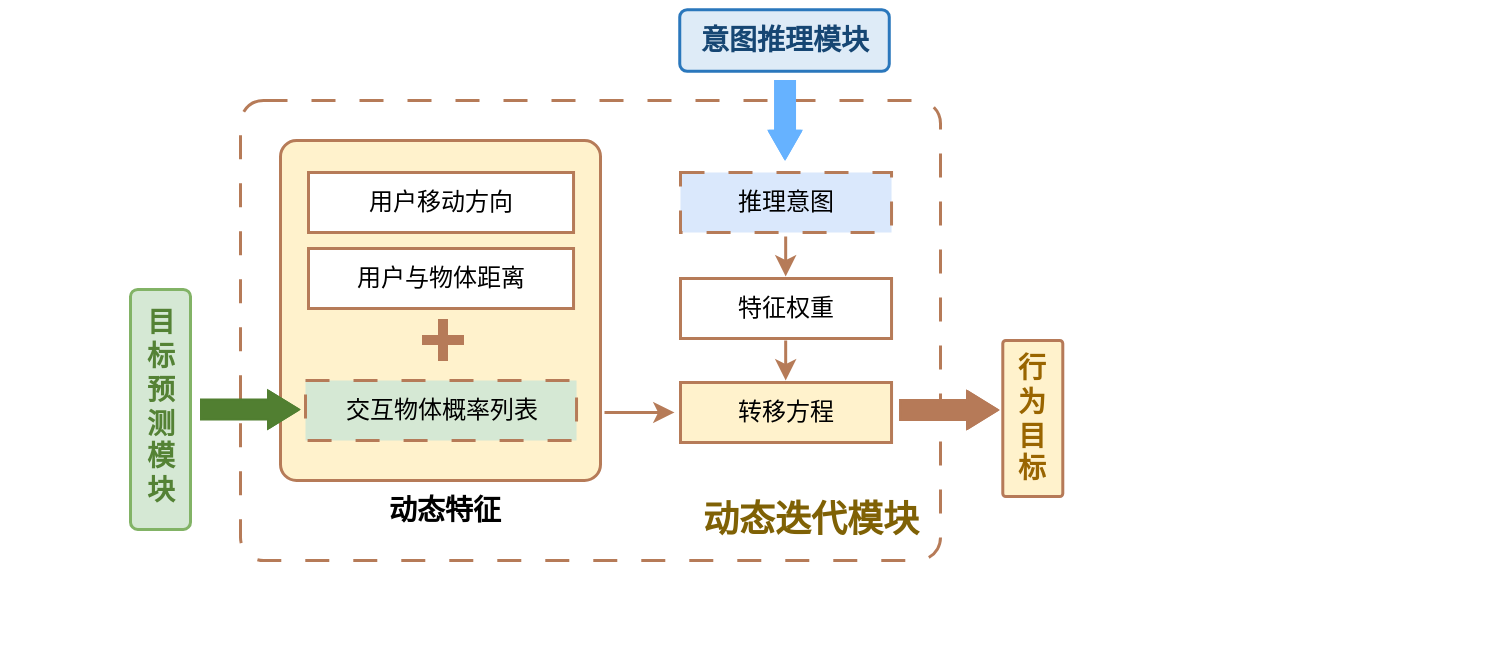 <mxfile version="26.2.12">
  <diagram name="第 1 页" id="IHrRUHvAIByenZGupFI2">
    <mxGraphModel dx="1714" dy="1095" grid="1" gridSize="10" guides="1" tooltips="1" connect="1" arrows="1" fold="1" page="1" pageScale="1" pageWidth="827" pageHeight="1169" math="0" shadow="0">
      <root>
        <mxCell id="0" />
        <mxCell id="1" parent="0" />
        <mxCell id="gqABDY-obWV05rKZeFv9-60" value="" style="rounded=1;arcSize=5;whiteSpace=wrap;html=1;fillColor=light-dark(#ffffff, #1f2f1e);strokeColor=light-dark(#b67b58, #5c79a3);dashed=1;strokeWidth=1.5;dashPattern=8 8;" parent="1" vertex="1">
          <mxGeometry x="240" y="240" width="350" height="230" as="geometry" />
        </mxCell>
        <mxCell id="gqABDY-obWV05rKZeFv9-2" value="" style="rounded=1;arcSize=5;whiteSpace=wrap;html=1;fillColor=#fff2cc;strokeColor=light-dark(#b67b58, #6d5100);strokeWidth=1.5;" parent="1" vertex="1">
          <mxGeometry x="260" y="260" width="160" height="170" as="geometry" />
        </mxCell>
        <mxCell id="gqABDY-obWV05rKZeFv9-5" value="&lt;font style=&quot;font-size: 18px;&quot; face=&quot;Times New Roman&quot;&gt;动态迭代模块&lt;/font&gt;" style="text;html=1;align=center;verticalAlign=middle;resizable=0;points=[];autosize=1;strokeColor=none;fillColor=none;fontColor=light-dark(#7f6105, #69c195);fontStyle=1" parent="1" vertex="1">
          <mxGeometry x="460" y="430" width="130" height="40" as="geometry" />
        </mxCell>
        <mxCell id="gqABDY-obWV05rKZeFv9-10" value="" style="group" parent="1" vertex="1" connectable="0">
          <mxGeometry x="120" y="370" width="100" height="84.45" as="geometry" />
        </mxCell>
        <mxCell id="gqABDY-obWV05rKZeFv9-11" value="" style="rounded=1;arcSize=12;whiteSpace=wrap;html=1;fillColor=#d5e8d4;strokeColor=#82b366;align=center;verticalAlign=middle;fontFamily=Helvetica;fontSize=12;strokeWidth=1.5;" parent="gqABDY-obWV05rKZeFv9-10" vertex="1">
          <mxGeometry x="65" y="-35.55" width="30" height="120" as="geometry" />
        </mxCell>
        <mxCell id="gqABDY-obWV05rKZeFv9-13" value="&lt;font style=&quot;font-size: 14px;&quot; face=&quot;Times New Roman&quot;&gt;目&lt;/font&gt;&lt;div&gt;&lt;font style=&quot;font-size: 14px;&quot; face=&quot;Times New Roman&quot;&gt;标&lt;/font&gt;&lt;/div&gt;&lt;div&gt;&lt;font style=&quot;font-size: 14px;&quot; face=&quot;Times New Roman&quot;&gt;预&lt;/font&gt;&lt;/div&gt;&lt;div&gt;&lt;font style=&quot;font-size: 14px;&quot; face=&quot;Times New Roman&quot;&gt;测&lt;/font&gt;&lt;/div&gt;&lt;div&gt;&lt;font style=&quot;font-size: 14px;&quot; face=&quot;Times New Roman&quot;&gt;模&lt;/font&gt;&lt;/div&gt;&lt;div&gt;&lt;font style=&quot;font-size: 14px;&quot; face=&quot;Times New Roman&quot;&gt;块&lt;/font&gt;&lt;/div&gt;" style="text;html=1;align=center;verticalAlign=middle;resizable=0;points=[];autosize=1;strokeColor=none;fillColor=none;fontColor=light-dark(#548235, #69c195);fontStyle=1" parent="gqABDY-obWV05rKZeFv9-10" vertex="1">
          <mxGeometry x="60" y="-30.55" width="40" height="110" as="geometry" />
        </mxCell>
        <mxCell id="gqABDY-obWV05rKZeFv9-15" value="" style="shape=flexArrow;endArrow=classic;html=1;rounded=0;fillColor=light-dark(#517f31, #2566a8);strokeColor=light-dark(#517f31, #ededed);endWidth=8.046;endSize=4.834;" parent="1" edge="1">
          <mxGeometry width="50" height="50" relative="1" as="geometry">
            <mxPoint x="220" y="394.8" as="sourcePoint" />
            <mxPoint x="270" y="394.8" as="targetPoint" />
            <Array as="points">
              <mxPoint x="230" y="394.8" />
            </Array>
          </mxGeometry>
        </mxCell>
        <mxCell id="gqABDY-obWV05rKZeFv9-16" value="" style="group;fillColor=#d5e8d4;strokeColor=light-dark(#b67b58, #446e2c);dashed=1;dashPattern=8 8;strokeWidth=1.5;" parent="1" vertex="1" connectable="0">
          <mxGeometry x="272.5" y="380" width="135.52" height="30" as="geometry" />
        </mxCell>
        <mxCell id="gqABDY-obWV05rKZeFv9-18" value="交互物体概率列表" style="text;html=1;align=center;verticalAlign=middle;whiteSpace=wrap;rounded=0;" parent="gqABDY-obWV05rKZeFv9-16" vertex="1">
          <mxGeometry y="7.5" width="135.52" height="15" as="geometry" />
        </mxCell>
        <mxCell id="gqABDY-obWV05rKZeFv9-23" value="" style="group;strokeWidth=1.5;" parent="1" vertex="1" connectable="0">
          <mxGeometry x="274" y="276" width="132.52" height="30" as="geometry" />
        </mxCell>
        <mxCell id="gqABDY-obWV05rKZeFv9-24" value="" style="verticalLabelPosition=bottom;verticalAlign=top;html=1;shape=mxgraph.basic.rect;fillColor2=none;strokeWidth=1.5;size=20;indent=5;strokeColor=light-dark(#b67b58, #6d5100);align=center;fontFamily=Helvetica;fontSize=12;fillColor=default;" parent="gqABDY-obWV05rKZeFv9-23" vertex="1">
          <mxGeometry width="132.52" height="30" as="geometry" />
        </mxCell>
        <mxCell id="gqABDY-obWV05rKZeFv9-25" value="用户移动方向" style="text;html=1;align=center;verticalAlign=middle;whiteSpace=wrap;rounded=0;" parent="gqABDY-obWV05rKZeFv9-23" vertex="1">
          <mxGeometry y="7.5" width="132.52" height="15" as="geometry" />
        </mxCell>
        <mxCell id="gqABDY-obWV05rKZeFv9-27" value="" style="shape=cross;whiteSpace=wrap;html=1;fillColor=light-dark(#b67b58, #ededed);strokeColor=light-dark(#b67b58, #ededed);aspect=fixed;" parent="1" vertex="1">
          <mxGeometry x="331.5" y="350" width="20" height="20" as="geometry" />
        </mxCell>
        <mxCell id="gqABDY-obWV05rKZeFv9-28" value="&lt;font style=&quot;font-size: 14px;&quot;&gt;&lt;b style=&quot;&quot;&gt;动态特征&lt;/b&gt;&lt;/font&gt;" style="text;html=1;align=center;verticalAlign=middle;resizable=0;points=[];autosize=1;strokeColor=none;fillColor=none;" parent="1" vertex="1">
          <mxGeometry x="301.5" y="430" width="80" height="30" as="geometry" />
        </mxCell>
        <mxCell id="gqABDY-obWV05rKZeFv9-30" value="" style="endArrow=classic;html=1;rounded=1;strokeColor=light-dark(#b67b58, #28ab6a);align=center;verticalAlign=middle;fontFamily=Helvetica;fontSize=11;fontColor=default;labelBackgroundColor=default;curved=0;fillColor=#1ba1e2;strokeWidth=1.5;" parent="1" edge="1">
          <mxGeometry width="50" height="50" relative="1" as="geometry">
            <mxPoint x="422" y="396" as="sourcePoint" />
            <mxPoint x="457" y="396" as="targetPoint" />
          </mxGeometry>
        </mxCell>
        <mxCell id="gqABDY-obWV05rKZeFv9-32" value="" style="group" parent="1" vertex="1" connectable="0">
          <mxGeometry x="450" y="190" width="110" height="40" as="geometry" />
        </mxCell>
        <mxCell id="gqABDY-obWV05rKZeFv9-33" value="" style="rounded=1;arcSize=12;whiteSpace=wrap;html=1;fillColor=light-dark(#deebf7, #1d293b);strokeColor=light-dark(#2a77bc, #5c79a3);align=center;verticalAlign=middle;fontFamily=Helvetica;fontSize=12;fontColor=default;strokeWidth=1.5;" parent="gqABDY-obWV05rKZeFv9-32" vertex="1">
          <mxGeometry x="9.625" y="4.6" width="104.762" height="30.8" as="geometry" />
        </mxCell>
        <mxCell id="gqABDY-obWV05rKZeFv9-34" value="&lt;font style=&quot;font-size: 14px;&quot;&gt;意图推理模块&lt;/font&gt;" style="text;html=1;align=center;verticalAlign=middle;resizable=0;points=[];autosize=1;strokeColor=none;fillColor=none;fontColor=light-dark(#164673, #69c195);fontStyle=1" parent="gqABDY-obWV05rKZeFv9-32" vertex="1">
          <mxGeometry x="7.002" y="4.6" width="110" height="30" as="geometry" />
        </mxCell>
        <mxCell id="gqABDY-obWV05rKZeFv9-35" value="" style="shape=flexArrow;endArrow=classic;html=1;rounded=0;fillColor=#66B2FF;strokeColor=light-dark(#66b2ff, #ededed);endWidth=5.2;endSize=4.356;" parent="1" edge="1">
          <mxGeometry width="50" height="50" relative="1" as="geometry">
            <mxPoint x="512.52" y="230" as="sourcePoint" />
            <mxPoint x="512.52" y="270" as="targetPoint" />
            <Array as="points">
              <mxPoint x="512.52" y="241.676" />
            </Array>
          </mxGeometry>
        </mxCell>
        <mxCell id="gqABDY-obWV05rKZeFv9-48" value="" style="group;" parent="1" vertex="1" connectable="0">
          <mxGeometry x="406.517" y="300" width="455.263" height="223" as="geometry" />
        </mxCell>
        <mxCell id="gqABDY-obWV05rKZeFv9-58" value="" style="shape=flexArrow;endArrow=classic;html=1;rounded=0;fillColor=light-dark(#b67a58, #36210a);strokeColor=light-dark(#b67a58, #996500);endWidth=8.046;endSize=4.834;" parent="gqABDY-obWV05rKZeFv9-48" edge="1">
          <mxGeometry width="50" height="50" relative="1" as="geometry">
            <mxPoint x="163.003" y="94.995" as="sourcePoint" />
            <mxPoint x="213.003" y="94.995" as="targetPoint" />
            <Array as="points">
              <mxPoint x="173.003" y="94.995" />
            </Array>
          </mxGeometry>
        </mxCell>
        <mxCell id="gqABDY-obWV05rKZeFv9-57" value="&lt;b&gt;&lt;font style=&quot;color: rgb(153, 101, 0); font-size: 14px;&quot;&gt;行&lt;/font&gt;&lt;/b&gt;&lt;div&gt;&lt;b&gt;&lt;font style=&quot;color: rgb(153, 101, 0); font-size: 14px;&quot;&gt;为&lt;/font&gt;&lt;/b&gt;&lt;/div&gt;&lt;div&gt;&lt;b&gt;&lt;font style=&quot;color: rgb(153, 101, 0); font-size: 14px;&quot;&gt;目&lt;/font&gt;&lt;/b&gt;&lt;/div&gt;&lt;div&gt;&lt;b&gt;&lt;font style=&quot;color: rgb(153, 101, 0); font-size: 14px;&quot;&gt;标&lt;/font&gt;&lt;/b&gt;&lt;/div&gt;" style="rounded=1;arcSize=5;whiteSpace=wrap;html=1;fillColor=#fff2cc;strokeColor=light-dark(#b67a58, #6d5100);strokeWidth=1.5;" parent="gqABDY-obWV05rKZeFv9-48" vertex="1">
          <mxGeometry x="214.63" y="60" width="30" height="78" as="geometry" />
        </mxCell>
        <mxCell id="gqABDY-obWV05rKZeFv9-51" value="" style="group;strokeWidth=1.5;" parent="1" vertex="1" connectable="0">
          <mxGeometry x="460" y="381" width="105.52" height="30" as="geometry" />
        </mxCell>
        <mxCell id="gqABDY-obWV05rKZeFv9-52" value="" style="verticalLabelPosition=bottom;verticalAlign=top;html=1;shape=mxgraph.basic.rect;fillColor2=none;strokeWidth=1.5;size=20;indent=5;strokeColor=light-dark(#b67b58, #6d5100);align=center;fontFamily=Helvetica;fontSize=12;fillColor=light-dark(#fff2cc, #ededed);" parent="gqABDY-obWV05rKZeFv9-51" vertex="1">
          <mxGeometry width="105.52" height="30" as="geometry" />
        </mxCell>
        <mxCell id="gqABDY-obWV05rKZeFv9-53" value="转移方程" style="text;html=1;align=center;verticalAlign=middle;whiteSpace=wrap;rounded=0;" parent="gqABDY-obWV05rKZeFv9-51" vertex="1">
          <mxGeometry y="7.5" width="105.52" height="15" as="geometry" />
        </mxCell>
        <mxCell id="gqABDY-obWV05rKZeFv9-54" value="" style="endArrow=classic;html=1;rounded=1;strokeColor=light-dark(#b67b58, #28ab6a);align=center;verticalAlign=middle;fontFamily=Helvetica;fontSize=11;fontColor=default;labelBackgroundColor=default;curved=0;fillColor=#1ba1e2;strokeWidth=1.5;" parent="1" edge="1">
          <mxGeometry width="50" height="50" relative="1" as="geometry">
            <mxPoint x="512.59" y="360" as="sourcePoint" />
            <mxPoint x="512.59" y="380" as="targetPoint" />
          </mxGeometry>
        </mxCell>
        <mxCell id="gqABDY-obWV05rKZeFv9-61" value="" style="group;strokeWidth=1.5;" parent="1" vertex="1" connectable="0">
          <mxGeometry x="274" y="314" width="132.52" height="30" as="geometry" />
        </mxCell>
        <mxCell id="gqABDY-obWV05rKZeFv9-62" value="" style="verticalLabelPosition=bottom;verticalAlign=top;html=1;shape=mxgraph.basic.rect;fillColor2=none;strokeWidth=1.5;size=20;indent=5;strokeColor=light-dark(#b67b58, #6d5100);align=center;fontFamily=Helvetica;fontSize=12;fillColor=default;" parent="gqABDY-obWV05rKZeFv9-61" vertex="1">
          <mxGeometry width="132.52" height="30" as="geometry" />
        </mxCell>
        <mxCell id="gqABDY-obWV05rKZeFv9-63" value="用户与物体距离" style="text;html=1;align=center;verticalAlign=middle;whiteSpace=wrap;rounded=0;" parent="gqABDY-obWV05rKZeFv9-61" vertex="1">
          <mxGeometry y="7.5" width="132.52" height="15" as="geometry" />
        </mxCell>
        <mxCell id="Gt_ZI2kEjcFVsh-SFo-j-1" value="" style="group;strokeWidth=8;" vertex="1" connectable="0" parent="1">
          <mxGeometry x="460" y="329" width="105.52" height="30" as="geometry" />
        </mxCell>
        <mxCell id="Gt_ZI2kEjcFVsh-SFo-j-2" value="" style="verticalLabelPosition=bottom;verticalAlign=top;html=1;shape=mxgraph.basic.rect;fillColor2=none;strokeWidth=1.5;size=20;indent=5;strokeColor=light-dark(#b67b58, #6d5100);align=center;fontFamily=Helvetica;fontSize=12;fillColor=default;" vertex="1" parent="Gt_ZI2kEjcFVsh-SFo-j-1">
          <mxGeometry width="105.52" height="30" as="geometry" />
        </mxCell>
        <mxCell id="Gt_ZI2kEjcFVsh-SFo-j-3" value="特征权重" style="text;html=1;align=center;verticalAlign=middle;whiteSpace=wrap;rounded=0;" vertex="1" parent="Gt_ZI2kEjcFVsh-SFo-j-1">
          <mxGeometry y="7.5" width="105.52" height="15" as="geometry" />
        </mxCell>
        <mxCell id="Gt_ZI2kEjcFVsh-SFo-j-4" value="" style="group;strokeWidth=8;" vertex="1" connectable="0" parent="1">
          <mxGeometry x="460" y="276" width="105.52" height="30" as="geometry" />
        </mxCell>
        <mxCell id="Gt_ZI2kEjcFVsh-SFo-j-5" value="" style="verticalLabelPosition=bottom;verticalAlign=top;html=1;shape=mxgraph.basic.rect;fillColor2=none;strokeWidth=1.5;size=20;indent=5;strokeColor=light-dark(#b67b58, #5c79a3);align=center;fontFamily=Helvetica;fontSize=12;fillColor=#dae8fc;dashed=1;dashPattern=8 8;" vertex="1" parent="Gt_ZI2kEjcFVsh-SFo-j-4">
          <mxGeometry width="105.52" height="30" as="geometry" />
        </mxCell>
        <mxCell id="Gt_ZI2kEjcFVsh-SFo-j-6" value="推理意图" style="text;html=1;align=center;verticalAlign=middle;whiteSpace=wrap;rounded=0;" vertex="1" parent="Gt_ZI2kEjcFVsh-SFo-j-4">
          <mxGeometry y="7.5" width="105.52" height="15" as="geometry" />
        </mxCell>
        <mxCell id="Gt_ZI2kEjcFVsh-SFo-j-7" value="" style="endArrow=classic;html=1;rounded=1;strokeColor=light-dark(#b67b58, #28ab6a);align=center;verticalAlign=middle;fontFamily=Helvetica;fontSize=11;fontColor=default;labelBackgroundColor=default;curved=0;fillColor=#1ba1e2;strokeWidth=1.5;" edge="1" parent="1">
          <mxGeometry width="50" height="50" relative="1" as="geometry">
            <mxPoint x="512.59" y="308" as="sourcePoint" />
            <mxPoint x="512.59" y="328" as="targetPoint" />
          </mxGeometry>
        </mxCell>
      </root>
    </mxGraphModel>
  </diagram>
</mxfile>
